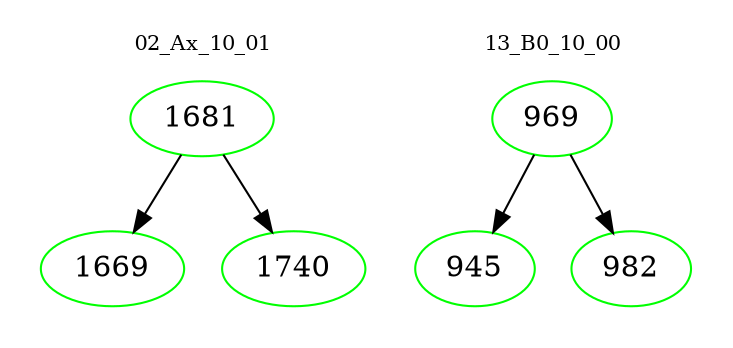 digraph{
subgraph cluster_0 {
color = white
label = "02_Ax_10_01";
fontsize=10;
T0_1681 [label="1681", color="green"]
T0_1681 -> T0_1669 [color="black"]
T0_1669 [label="1669", color="green"]
T0_1681 -> T0_1740 [color="black"]
T0_1740 [label="1740", color="green"]
}
subgraph cluster_1 {
color = white
label = "13_B0_10_00";
fontsize=10;
T1_969 [label="969", color="green"]
T1_969 -> T1_945 [color="black"]
T1_945 [label="945", color="green"]
T1_969 -> T1_982 [color="black"]
T1_982 [label="982", color="green"]
}
}
